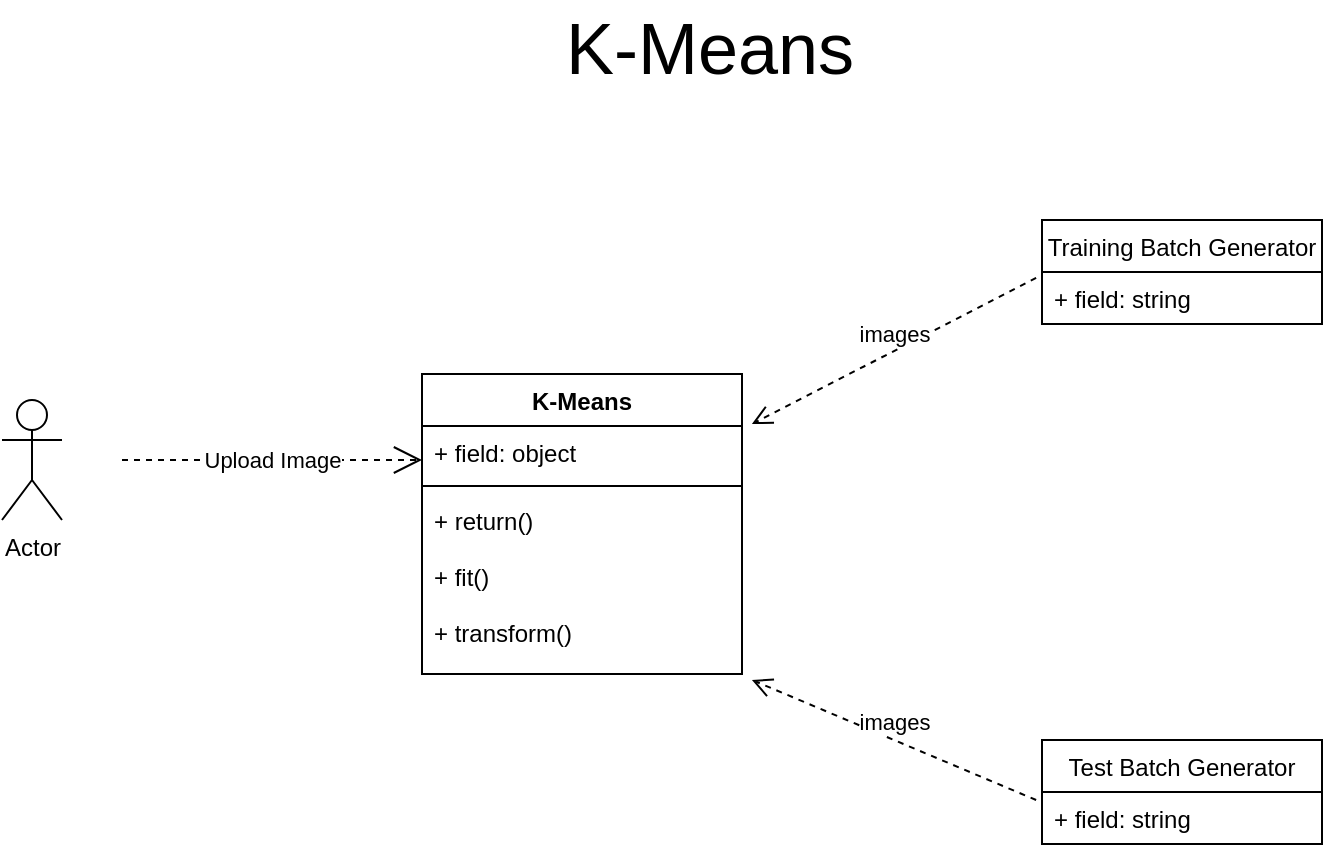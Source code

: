 <mxfile version="12.1.2" type="device" pages="1"><diagram id="7RNpFVLJTehPcJupkJwe" name="Page-1"><mxGraphModel dx="1172" dy="759" grid="1" gridSize="10" guides="1" tooltips="1" connect="1" arrows="1" fold="1" page="1" pageScale="1" pageWidth="827" pageHeight="1169" math="0" shadow="0"><root><mxCell id="0"/><mxCell id="1" parent="0"/><mxCell id="vFJ0_gFKNPuSmNf94IK7-1" value="&lt;font style=&quot;font-size: 36px&quot;&gt;K-Means&lt;/font&gt;" style="text;html=1;resizable=0;points=[];autosize=1;align=left;verticalAlign=top;spacingTop=-4;" vertex="1" parent="1"><mxGeometry x="360" y="60" width="160" height="20" as="geometry"/></mxCell><mxCell id="vFJ0_gFKNPuSmNf94IK7-4" value="Actor" style="shape=umlActor;verticalLabelPosition=bottom;labelBackgroundColor=#ffffff;verticalAlign=top;html=1;" vertex="1" parent="1"><mxGeometry x="80" y="260" width="30" height="60" as="geometry"/></mxCell><mxCell id="vFJ0_gFKNPuSmNf94IK7-5" value="Upload Image" style="endArrow=open;endSize=12;dashed=1;html=1;" edge="1" parent="1"><mxGeometry width="160" relative="1" as="geometry"><mxPoint x="140" y="290" as="sourcePoint"/><mxPoint x="290" y="290" as="targetPoint"/></mxGeometry></mxCell><mxCell id="vFJ0_gFKNPuSmNf94IK7-6" value="K-Means" style="swimlane;fontStyle=1;align=center;verticalAlign=top;childLayout=stackLayout;horizontal=1;startSize=26;horizontalStack=0;resizeParent=1;resizeParentMax=0;resizeLast=0;collapsible=1;marginBottom=0;" vertex="1" parent="1"><mxGeometry x="290" y="247" width="160" height="150" as="geometry"/></mxCell><mxCell id="vFJ0_gFKNPuSmNf94IK7-7" value="+ field: object" style="text;strokeColor=none;fillColor=none;align=left;verticalAlign=top;spacingLeft=4;spacingRight=4;overflow=hidden;rotatable=0;points=[[0,0.5],[1,0.5]];portConstraint=eastwest;" vertex="1" parent="vFJ0_gFKNPuSmNf94IK7-6"><mxGeometry y="26" width="160" height="26" as="geometry"/></mxCell><mxCell id="vFJ0_gFKNPuSmNf94IK7-8" value="" style="line;strokeWidth=1;fillColor=none;align=left;verticalAlign=middle;spacingTop=-1;spacingLeft=3;spacingRight=3;rotatable=0;labelPosition=right;points=[];portConstraint=eastwest;" vertex="1" parent="vFJ0_gFKNPuSmNf94IK7-6"><mxGeometry y="52" width="160" height="8" as="geometry"/></mxCell><mxCell id="vFJ0_gFKNPuSmNf94IK7-9" value="+ return()&#10;&#10;+ fit()&#10;&#10;+ transform()" style="text;strokeColor=none;fillColor=none;align=left;verticalAlign=top;spacingLeft=4;spacingRight=4;overflow=hidden;rotatable=0;points=[[0,0.5],[1,0.5]];portConstraint=eastwest;" vertex="1" parent="vFJ0_gFKNPuSmNf94IK7-6"><mxGeometry y="60" width="160" height="90" as="geometry"/></mxCell><mxCell id="vFJ0_gFKNPuSmNf94IK7-10" value="Training Batch Generator" style="swimlane;fontStyle=0;childLayout=stackLayout;horizontal=1;startSize=26;fillColor=none;horizontalStack=0;resizeParent=1;resizeParentMax=0;resizeLast=0;collapsible=1;marginBottom=0;" vertex="1" parent="1"><mxGeometry x="600" y="170" width="140" height="52" as="geometry"/></mxCell><mxCell id="vFJ0_gFKNPuSmNf94IK7-11" value="+ field: string" style="text;strokeColor=none;fillColor=none;align=left;verticalAlign=top;spacingLeft=4;spacingRight=4;overflow=hidden;rotatable=0;points=[[0,0.5],[1,0.5]];portConstraint=eastwest;" vertex="1" parent="vFJ0_gFKNPuSmNf94IK7-10"><mxGeometry y="26" width="140" height="26" as="geometry"/></mxCell><mxCell id="vFJ0_gFKNPuSmNf94IK7-12" value="Test Batch Generator" style="swimlane;fontStyle=0;childLayout=stackLayout;horizontal=1;startSize=26;fillColor=none;horizontalStack=0;resizeParent=1;resizeParentMax=0;resizeLast=0;collapsible=1;marginBottom=0;" vertex="1" parent="1"><mxGeometry x="600" y="430" width="140" height="52" as="geometry"/></mxCell><mxCell id="vFJ0_gFKNPuSmNf94IK7-13" value="+ field: string" style="text;strokeColor=none;fillColor=none;align=left;verticalAlign=top;spacingLeft=4;spacingRight=4;overflow=hidden;rotatable=0;points=[[0,0.5],[1,0.5]];portConstraint=eastwest;" vertex="1" parent="vFJ0_gFKNPuSmNf94IK7-12"><mxGeometry y="26" width="140" height="26" as="geometry"/></mxCell><mxCell id="vFJ0_gFKNPuSmNf94IK7-14" value="images" style="html=1;verticalAlign=bottom;endArrow=open;dashed=1;endSize=8;exitX=-0.021;exitY=0.154;exitDx=0;exitDy=0;exitPerimeter=0;entryX=1.031;entryY=1.033;entryDx=0;entryDy=0;entryPerimeter=0;" edge="1" parent="1" source="vFJ0_gFKNPuSmNf94IK7-13" target="vFJ0_gFKNPuSmNf94IK7-9"><mxGeometry relative="1" as="geometry"><mxPoint x="160" y="510" as="sourcePoint"/><mxPoint x="80" y="510" as="targetPoint"/><Array as="points"/></mxGeometry></mxCell><mxCell id="vFJ0_gFKNPuSmNf94IK7-15" value="images" style="html=1;verticalAlign=bottom;endArrow=open;dashed=1;endSize=8;exitX=-0.021;exitY=0.115;exitDx=0;exitDy=0;exitPerimeter=0;entryX=1.031;entryY=-0.038;entryDx=0;entryDy=0;entryPerimeter=0;" edge="1" parent="1" source="vFJ0_gFKNPuSmNf94IK7-11" target="vFJ0_gFKNPuSmNf94IK7-7"><mxGeometry relative="1" as="geometry"><mxPoint x="160" y="510" as="sourcePoint"/><mxPoint x="80" y="510" as="targetPoint"/></mxGeometry></mxCell></root></mxGraphModel></diagram></mxfile>
